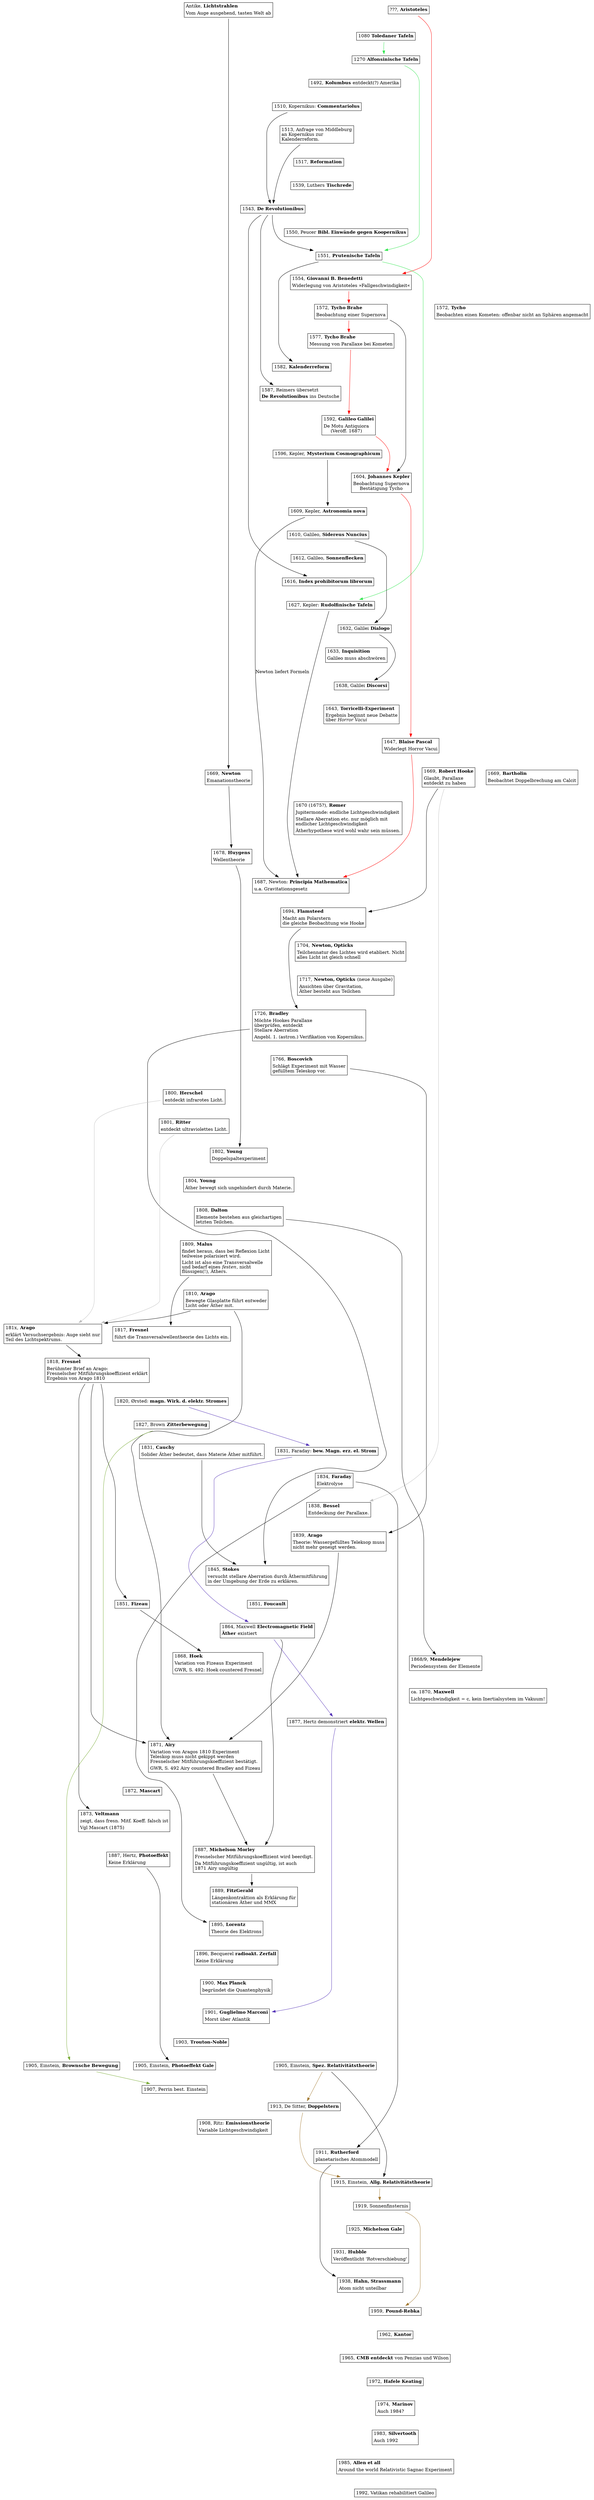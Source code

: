 digraph A {

  node [shape=plaintext];

   j_Aristoteles [ //_{
     label = <
       <table border="1" cellborder="0">
       <tr><td align="left">???, <b>Aristoteles</b></td></tr>
       </table>
     >
   ]; //_}

   j_antike_lichtstrahlen [ //_{
     label = <
       <table border="1" cellborder="0">
       <tr><td align="left">Antike, <b>Lichtstrahlen</b></td></tr>
       <tr><td align="left">Vom Auge ausgehend, tasten Welt ab</td></tr>
       </table>
     >
   ]; //_}

   {rank=same j_Aristoteles j_antike_lichtstrahlen}

   j_1080_Toledaner_Tafeln [ //_{
     label = <
       <table border="1" cellborder="0">
       <tr><td align="left">1080 <b>Toledaner Tafeln</b></td></tr>
       </table>
     >
   ]; //_}

   j_1270_Alfonsinische_Tafeln [ //_{
     label = <
       <table border="1" cellborder="0">
       <tr><td align="left">1270 <b>Alfonsinische Tafeln</b></td></tr>
       </table>
     >
   ]; //_}

   j_1492_Kolumbus [ //_{
     label = <
       <table border="1" cellborder="0">
       <tr><td align="left">1492, <b>Kolumbus</b> entdeckt(?) Amerika</td></tr>
       </table>
     >
   ] //_}

 //_{ 15xx

   j_1510_Commentariolus [ //_{
     label = <
       <table border="1" cellborder="0">
       <tr><td align="left">1510, Kopernikus: <b>Commentariolus</b></td></tr>
       </table>
     >
   ]; //_}

   j_1513_Middelburg [ //_{
     label = <
       <table border="1" cellborder="0">
       <tr><td align="left">1513, Anfrage von Middleburg<br align="left"/>an Kopernikus zur<br align="left"/>Kalenderreform.<br align="left"/></td></tr>
       </table>
     >
   ]; //_}
   
   j_1517_Reformation [ //_{
     label = <
       <table border="1" cellborder="0">
       <tr><td align="left">1517, <b>Reformation</b></td></tr>
       </table>
     >
   ]; //_}

   j_1539_luther [ //_{
     label = <
       <table border="1" cellborder="0">
       <tr><td align="left">1539, Luthers <b>Tischrede</b></td></tr>
       </table>
     >
   ]; //_}

   j_1543_De_Revolutionibus [ //_{
     label = <
       <table border="1" cellborder="0">
       <tr><td align="left">1543, <b>De Revolutionibus</b></td></tr>
       </table>
     >
   ];
   j_1513_Middelburg -> j_1543_De_Revolutionibus;
   j_1510_Commentariolus -> j_1543_De_Revolutionibus;
 //_}

   j_1550_Peucer [ //_{
     label = <
       <table border="1" cellborder="0">
       <tr><td align="left">1550, Peucer <b>Bibl. Einwände gegen Koopernikus</b></td></tr>
       </table>
     >
   ]; //_}

   j_1551_Prutenische_Tafeln [ //_{
     label = <
       <table border="1" cellborder="0">
       <tr><td align="left">1551, <b>Prutenische Tafeln</b></td></tr>
       </table>
     >
   ];
   j_1543_De_Revolutionibus -> j_1551_Prutenische_Tafeln;
 //_}

   j_1554_Benedetti [ //_{
     label = <
       <table border="1" cellborder="0">
       <tr><td align="left">1554, <b>Giovanni B. Benedetti</b></td></tr>
       <tr><td align="left">Widerlegung von Aristoteles »Fallgeschwindigkeit«</td></tr>
       </table>
     >
   ]; //_}

 //_{ 1572
   j_1572_Tycho [ //_{
     label = <
       <table border="1" cellborder="0">
       <tr><td align="left">1572, <b>Tycho</b></td></tr>
       <tr><td align="left">Beobachten einen Kometen: offenbar nicht an Sphären angemacht</td></tr>
       </table>
      >
   ]; //_}

   j_1572_Brahe [ //_{
     label = <
       <table border="1" cellborder="0">
       <tr><td align="left">1572, <b>Tycho Brahe</b></td></tr>
       <tr><td align="left">Beobachtung einer Supernova</td></tr>
       </table>
     >
   ]; //_}

   {rank=same j_1572_Tycho j_1572_Brahe}
 //_}

   j_1577_Brahe [ //_{
     label = <
       <table border="1" cellborder="0">
       <tr><td align="left">1577, <b>Tycho Brahe</b></td></tr>
       <tr><td align="left">Messung von Parallaxe bei Kometen</td></tr>
       </table>
     >
   ]; //_}

   j_1582_Kalenderreform [ //_{
     label = <
       <table border="1" cellborder="0">
       <tr><td align="left">1582, <b>Kalenderreform</b></td></tr>
       </table>
     >
   ];
   j_1551_Prutenische_Tafeln -> j_1582_Kalenderreform;
 //_}

   j_1587_Reimers [ //_{
     label = <
       <table border="1" cellborder="0">
       <tr><td align="left">1587, Reimers übersetzt</td></tr>
       <tr><td align="left"><b>De Revolutionibus</b> ins Deutsche</td></tr>
       </table>
     >
   ];
   j_1543_De_Revolutionibus -> j_1587_Reimers;
 //_}

   j_1592_De_Motu [ //_{
     label = <
       <table border="1" cellborder="0">
       <tr><td align="left">1592, <b>Galileo Galilei</b></td></tr>
       <tr><td align="left">De Motu Antiquiora<br align="left"/>(Veröff. 1687)</td></tr>
       </table>
     >
   ]; //_}

   j_1596_Mysterium_Cosmographicum [ //_{
     label = <
       <table border="1" cellborder="0">
       <tr><td align="left">1596, Kepler, <b>Mysterium Cosmographicum</b></td></tr>
       </table>
     >
   ]; //_}

 //_}

 //_{ 16xx

   j_1604_Kepler [ //_{
     label = <
       <table border="1" cellborder="0">
       <tr><td align="left">1604, <b>Johannes Kepler</b></td></tr>
       <tr><td align="left">Beobachtung Supernova<br align="left"/>Bestätigung Tycho</td></tr>
       </table>
     >
   ];
   j_1572_Brahe -> j_1604_Kepler;
   //_}

   j_1609_Astronomia_nova [ //_{
     label = <
       <table border="1" cellborder="0">
       <tr><td align="left">1609, Kepler, <b>Astronomia nova</b></td></tr>
       </table>
     >
   ];
   j_1596_Mysterium_Cosmographicum -> j_1609_Astronomia_nova;
 //_}

   j_1610_sidereus_nuncius [ //_{
     label = <
       <table border="1" cellborder="0">
       <tr><td align="left">1610, Galileo, <b>Sidereus Nuncius</b></td></tr>
       </table>
     >
   ]; //_}

   j_1612_sonnenflecken [ //_{
     label = <
       <table border="1" cellborder="0">
       <tr><td align="left">1612, Galileo, <b>Sonnenflecken</b></td></tr>
       </table>
     >
   ]; //_}

   j_1616_index [ //_{
     label = <
       <table border="1" cellborder="0">
       <tr><td align="left">1616, <b>Index prohibitorum librorum</b></td></tr>
       </table>
     >
   ];
   j_1543_De_Revolutionibus -> j_1616_index;
 //_}

   j_1627_Rudolfinische_Tafeln [ //_{
     label = <
       <table border="1" cellborder="0">
       <tr><td align="left">1627, Kepler: <b>Rudolfinische Tafeln</b></td></tr>
       </table>
     >
   ];
   j_1080_Toledaner_Tafeln -> j_1270_Alfonsinische_Tafeln -> j_1551_Prutenische_Tafeln -> j_1627_Rudolfinische_Tafeln [color="#33e651"]; /* Ephemeriden */
 //_}

   j_1632_galilei_dialogo [ //_{
     label = <
       <table border="1" cellborder="0">
       <tr><td align="left">1632, Galilei <b>Dialogo</b></td></tr>
       </table>
     >
   ]; //_}

   j_1633_Inquisition [ //_{
     label = <
       <table border="1" cellborder="0">
       <tr><td align="left">1633, <b>Inquisition</b></td></tr>
       <tr><td align="left">Galileo muss abschwören</td></tr>
       </table>
     >
   ]; //_}

   j_1638_galilei_discorsi [ //_{
     label = <
       <table border="1" cellborder="0">
       <tr><td align="left">1638, Galilei <b>Discorsi</b></td></tr>
       </table>
     >
   ];

   j_1610_sidereus_nuncius  -> j_1632_galilei_dialogo -> j_1638_galilei_discorsi;
   
   //_}

   j_1643_Torricelli [ //_{
     label = <
       <table border="1" cellborder="0">
       <tr><td align="left">1643, <b>Torricelli-Experiment</b></td></tr>
       <tr><td align="left">Ergebnis beginnt neue Debatte<br align="left"/>über <i>Horror Vacui</i><br align="left"/></td></tr>
       </table>
     >
   ]; //_}

   j_1647_Pascal [ //_{
     label = <
       <table border="1" cellborder="0">
       <tr><td align="left">1647, <b>Blaise Pascal</b></td></tr>
       <tr><td align="left">Widerlegt Horror Vacui</td></tr>
       </table>
     >
   ]; //_}

   //_{ 1699
   j_1669_Hooke [ //_{
     label = <
       <table border="1" cellborder="0">
       <tr><td align="left">1669, <b>Robert Hooke</b></td></tr>
       <tr><td align="left">Glaubt, Parallaxe<br align="left"/>entdeckt zu haben</td></tr>
       </table>
     >
   ]; //_}

   j_1669_Bartholin [ //_{
     label = <
       <table border="1" cellborder="0">
       <tr><td align="left">1669, <b>Bartholin</b></td></tr>
       <tr><td align="left">Beobachtet Doppelbrechung am Calcit</td></tr>
       </table>
     >
   ]; //_}

   j_1669_Newton [ //_{
     label = <
       <table border="1" cellborder="0">
       <tr><td align="left">1669, <b>Newton</b></td></tr>
       <tr><td align="left">Emanationstheorie</td></tr>
       </table>
     >
   ]; //_}
   {rank=same j_1669_Hooke j_1669_Newton j_1669_Bartholin}
 //_}

   j_1670_Roemer [ //_{
     label = <
       <table border="1" cellborder="0">
       <tr><td align="left">1670 (1675?), <b>Rømer</b></td></tr>
       <tr><td align="left">Jupitermonde: endliche Lichtgeschwindigkeit</td></tr>
       <tr><td align="left">Stellare Aberration etc. nur möglich mit<br align="left"/>endlicher Lichtgeschwindigkeit<br align="left"/></td></tr>
       <tr><td align="left">Ätherhypothese wird wohl wahr sein müssen.</td></tr>
       </table>
     >
   ]; //_}

   j_1678_Huygens [ //_{
     label = <
       <table border="1" cellborder="0">
       <tr><td align="left">1678, <b>Huygens</b></td></tr>
       <tr><td align="left">Wellentheorie</td></tr>
       </table>
     >
   ]; //_}

   j_1687_Newton [ //_{
     label = <
       <table border="1" cellborder="0">
       <tr><td align="left">1687, Newton: <b>Principia Mathematica</b></td></tr>
       <tr><td align="left">u.a. Gravitationsgesetz</td></tr>
       </table>
     >
   ];
   j_1609_Astronomia_nova -> j_1687_Newton [ label="Newton liefert Formeln" lblstyle="above, sloped"];
   j_1627_Rudolfinische_Tafeln -> j_1687_Newton; //_}

   j_1694_Flamsteed [ //_{
     label = <
       <table border="1" cellborder="0">
       <tr><td align="left">1694, <b>Flamsteed</b></td></tr>
       <tr><td align="left">Macht am Polarstern<br align="left"/>die gleiche Beobachtung wie Hooke<br align="left"/></td></tr>
       </table>
     >
   ]; //_}

 //_}

 //_{ 17xx

   j_1704_Newton [ //_{
     label = <
       <table border="1" cellborder="0">
       <tr><td align="left">1704, <b>Newton, Opticks</b></td></tr>
       <tr><td align="left">Teilchennatur des Lichtes wird etabliert. Nicht<br align="left"/>alles Licht ist gleich schnell<br align="left"/></td></tr>
       </table>
     >
   ]; //_}

   j_1717_Newton [ //_{
     label = <
       <table border="1" cellborder="0">
       <tr><td align="left">1717, <b>Newton, Opticks</b> (neue Ausgabe)</td></tr>
       <tr><td align="left">Ansichten über Gravitation,<br align="left"/>Äther besteht aus Teilchen<br align="left"/></td></tr>
       </table>
     >
   ]; //_}

   j_1726_Bradley [ //_{
     label = <
       <table border="1" cellborder="0">
       <tr><td align="left">1726, <b>Bradley</b></td></tr>
       <tr><td align="left">Möchte Hookes Parallaxe<br align="left"/>überprüfen, entdeckt<br align="left"/>Stellare Aberration<br align="left"/></td></tr>
       <tr><td align="left">Angebl. 1. (astron.) Verifikation von Kopernikus.</td></tr>
       </table>
     >
   ]; //_}

   j_1766_Boscovitch [ //_{
     label = <
       <table border="1" cellborder="0">
       <tr><td align="left">1766, <b>Boscovich</b></td></tr>
       <tr><td align="left">Schlägt Experiment mit Wasser<br align="left"/>gefülltem Teleskop vor.<br align="left"/></td></tr>
       </table>
     >
   ]; //_}

   j_1800_Herschel [ //_{
     label = <
       <table border="1" cellborder="0">
       <tr><td align="left">1800, <b>Herschel</b></td></tr>
       <tr><td align="left">entdeckt infrarotes Licht.</td></tr>
       </table>
     >
   ]; //_}
 //_}

 //_{ 18xx
 //_{ 1800-
   j_1801_Ritter [ //_{
     label = <
       <table border="1" cellborder="0">
       <tr><td align="left">1801, <b>Ritter</b></td></tr>
       <tr><td align="left">entdeckt ultraviolettes Licht.</td></tr>
       </table>
     >
   ]; //_}

   j_1802_Young [ //_{
     label = <
       <table border="1" cellborder="0">
       <tr><td align="left">1802, <b>Young</b></td></tr>
       <tr><td align="left">Doppelspaltexperiment</td></tr>
       </table>
     >
   ]; //_}

   j_antike_lichtstrahlen -> j_1669_Newton -> j_1678_Huygens -> j_1802_Young; /* Natur des Lichts */

   j_1804_Young [ //_{
     label = <
       <table border="1" cellborder="0">
       <tr><td align="left">1804, <b>Young</b></td></tr>
       <tr><td align="left">Äther bewegt sich ungehindert durch Materie.</td></tr>
       </table>
     >
   ]; //_}

   j_1808_Dalton [ /*  2016-Mettenheim...pdf */ //_{
     label = <
       <table border="1" cellborder="0">
       <tr><td align="left">1808, <b>Dalton</b></td></tr> 
       <tr><td align="left">Elemente bestehen aus gleichartigen<br align="left"/>letzten Teilchen.<br align="left"/></td></tr> 
       </table>
     >
   ]; //_}

   j_1809_Malus [ //_{
     label = <
       <table border="1" cellborder="0">
       <tr><td align="left">1809, <b>Malus</b></td></tr>
       <tr><td align="left">findet heraus, dass bei Reflexion Licht<br align="left"/>teilweise polarisiert wird.<br align="left"/></td></tr>
       <tr><td align="left">Licht ist also eine Transversalwelle<br align="left"/>und bedarf eines <i>festen</i>, nicht<br align="left"/>flüssigen(!), Äthers.<br align="left"/></td></tr>
       </table>
     >
   ]; //_}

   j_1810_Arago [ //_{
     label = <
       <table border="1" cellborder="0">
       <tr><td align="left">1810, <b>Arago</b></td></tr>
       <tr><td align="left">Bewegte Glasplatte führt entweder<br align="left"/>Licht oder Äther mit.<br align="left"/></td></tr>
       </table>
     >
   ]; //_}

   j_181x_Arago [ //_{
     label = <
       <table border="1" cellborder="0">
       <tr><td align="left">181x, <b>Arago</b></td></tr>
       <tr><td align="left">erklärt Versuchsergebnis: Auge sieht nur<br align="left"/>Teil des Lichtspektrums.<br align="left"/></td></tr>
       </table>
     >
   ];
   j_1800_Herschel -> j_181x_Arago [color=grey];
   j_1801_Ritter   -> j_181x_Arago [color=grey];
   j_1810_Arago    -> j_181x_Arago; //_}

   j_1817_Fresnel [ //_{
     label = <
       <table border="1" cellborder="0">
       <tr><td align="left">1817, <b>Fresnel</b></td></tr>
       <tr><td align="left">führt die Transversalwellentheorie des Lichts ein.</td></tr>
       </table>
     >
   ]; //_}

   j_1818_Fresnel [ //_{
     label = <
       <table border="1" cellborder="0">
       <tr><td align="left">1818, <b>Fresnel</b></td></tr>
       <tr><td align="left">Berühmter Brief an Arago:<br align="left"/>Fresnelscher Mitführungskoeffizient erklärt<br align="left"/>Ergebnis von Arago 1810<br align="left"/></td></tr>
       </table>
     >
   ];
   j_181x_Arago -> j_1818_Fresnel; //_}

 //_}
 //_{ 1820-

   j_1820_Orsted [ //_{
     label = <
       <table border="1" cellborder="0">
       <tr><td align="left">1820, Ørsted: <b>magn. Wirk. d. elektr. Stromes</b></td></tr>
       </table>
     >
   ]; //_}

   j_1827_Brown [ //_{
     label = <
       <table border="1" cellborder="0">
       <tr><td align="left">1827, Brown <b>Zitterbewegung</b></td></tr>
       </table>
     >
   ]; //_}

   j_1831_Cauchy [ //_{
     label = <
       <table border="1" cellborder="0">
       <tr><td align="left">1831, <b>Cauchy</b></td></tr>
       <tr><td align="left">Solider Äther bedeutet, dass Materie Äther mitführt.</td></tr>
       </table>
     >
   ]; //_}

   j_1831_Faraday [ //_{
     label = <
       <table border="1" cellborder="0">
       <tr><td align="left">1831, Faraday: <b>bew. Magn. erz. el. Strom</b></td></tr>
       </table>
     >
   ]; //_}
   {rank=same j_1831_Faraday j_1831_Cauchy}

   j_1834_Faraday [ /*  2016-Mettenheim...pdf */ //_{
     label = <
       <table border="1" cellborder="0">
       <tr><td align="left">1834, <b>Faraday</b></td></tr> 
       <tr><td align="left">Elektrolyse</td></tr> 
       </table>
     >
   ]; //_}

   j_1838_Bessel [ //_{
     label = <
       <table border="1" cellborder="0">
       <tr><td align="left">1838, <b>Bessel</b></td></tr>
       <tr><td align="left">Entdeckung der Parallaxe.</td></tr>
       </table>
     >
   ]; //_}

   j_1839_Arago [ //_{
     label = <
       <table border="1" cellborder="0">
       <tr><td align="left">1839, <b>Arago</b></td></tr>
       <tr><td align="left">Theorie: Wassergefülltes Teleksop muss<br align="left"/>nicht mehr geneigt werden.<br align="left"/></td></tr>
       </table>
     >
   ]; //_}
 //_}
 //_{ 1840- 

   j_1845_Stokes [ //_{
     label = <
       <table border="1" cellborder="0">
       <tr><td align="left">1845, <b>Stokes</b></td></tr>
       <tr><td align="left">versucht stellare Aberration durch Äthermitführung<br align="left"/>in der Umgebung der Erde zu erklären.<br align="left"/></td></tr>
       </table>
     >
   ];
   j_1831_Cauchy -> j_1845_Stokes;
   //_}

   j_1851_Fizeau [ //_{
     label = <
       <table border="1" cellborder="0">
       <tr><td align="left">1851, <b>Fizeau</b></td></tr>
       </table>
     >
   ]; //_}

   j_1851_Foucault [ //_{
     label = <
       <table border="1" cellborder="0">
       <tr><td align="left">1851, <b>Foucault</b></td></tr>
       </table>
     >
   ]; //_}
   {rank=same j_1851_Fizeau j_1851_Foucault}

   j_1864_Maxwell_Electromagnetic_Field [ //_{
     label = <
       <table border="1" cellborder="0">
       <tr><td align="left">1864, Maxwell <b>Electromagnetic Field</b></td></tr>
       <tr><td align="left"><b>Äther</b> existiert</td></tr>
       </table>
     >
   ]; 
   
   //_}

   j_1868_Hoek [ //_{
     label = <
       <table border="1" cellborder="0">
       <tr><td align="left">1868, <b>Hoek</b></td></tr>
       <tr><td align="left">Variation von Fizeaus Experiment</td></tr>
       <tr><td align="left">GWR, S. 492: Hoek countered Fresnel</td></tr>
       </table>
     >
   ]; //_}

   j_1868_Mendelejew [ /*  2016-Mettenheim...pdf */ //_{
     label = <
       <table border="1" cellborder="0">
       <tr><td align="left">1868/9, <b>Mendelejew</b></td></tr> 
       <tr><td align="left">Periodensystem der Elemente</td></tr> 
       </table>
     >
   ]; //_}
   {rank=same j_1868_Mendelejew j_1868_Hoek }

   j_1870_Maxwell [ //_{
     label = <
       <table border="1" cellborder="0">
       <tr><td align="left">ca. 1870, <b>Maxwell</b></td></tr>
       <tr><td align="left">Lichtgeschwindigkeit = c, kein Inertialsystem im Vakuum!</td></tr>
       </table>
      >
   ]; //_}

   j_1808_Dalton -> j_1868_Mendelejew;
 //_}
 //_{ 1860-
   j_1871_Airy [ //_{
     label = <
       <table border="1" cellborder="0">
       <tr><td align="left">1871, <b>Airy</b></td></tr>
       <tr><td align="left">Variation von Aragos 1810 Experiment<br align="left"/>Teleskop muss nicht gekippt werden<br align="left"/>Fresnelscher Mitführungskoeffizient bestätigt.<br align="left"/></td></tr>
       <tr><td align="left">GWR, S. 492 Airy countered Bradley and Fizeau</td></tr>
       </table>
     >
   ]; //_}

   j_1872_Mascart [ //_{
     label = <
       <table border="1" cellborder="0">
       <tr><td align="left">1872, <b>Mascart</b></td></tr>
       </table>
     >
   ]; //_}

   j_1873_Veltmann [ //_{
     label = <
       <table border="1" cellborder="0">
       <tr><td align="left">1873, <b>Veltmann</b></td></tr>
       <tr><td align="left">zeigt, dass fresn. Mitf. Koeff. falsch ist</td></tr>
       <tr><td align="left">Vgl Mascart (1875)</td></tr>
       </table>
     >
   ];
   j_1818_Fresnel -> j_1873_Veltmann; //_}

   j_1877_Hertz [ //_{
     label = <
       <table border="1" cellborder="0">
       <tr><td align="left">1877, Hertz demonstriert <b>elektr. Wellen</b></td></tr>
       </table>
     >
   ];
   
   //_}

   j_1887_MM [ //_{
     label = <
       <table border="1" cellborder="0">
       <tr><td align="left">1887, <b>Michelson Morley</b></td></tr>
       <tr><td align="left">Fresnelscher Mitführungskoeffizient wird beerdigt.</td></tr>
       <tr><td align="left">Da Mitführungskoeffizient ungültig, ist auch<br align="left"/>1871 Airy ungültig<br align="left"/></td></tr>
       </table>
     >
   ];

   j_1864_Maxwell_Electromagnetic_Field -> j_1887_MM;
   
   //_}

   j_1887_Hertz_Photoeffekt [ //_{
     label = <
       <table border="1" cellborder="0">
       <tr><td align="left">1887, Hertz, <b>Photoeffekt</b></td></tr>
       <tr><td align="left">Keine Erklärung</td></tr>
       </table>
     >
   ]; //_}
   
   {rank=same j_1887_Hertz_Photoeffekt j_1887_MM}

   j_1889_FitzGerald [ //_{
     label = <
       <table border="1" cellborder="0">
       <tr><td align="left">1889, <b>FitzGerald</b></td></tr>
       <tr><td align="left">Längenkontraktion als Erklärung für<br align="left"/>stationären Äther und MMX<br align="left"/></td></tr>
       </table>
      >
   ]; //_}

   j_1895_Lorentz [ /*  2016-Mettenheim...pdf */ //_{
     label = <
       <table border="1" cellborder="0">
       <tr><td align="left">1895, <b>Lorentz</b></td></tr> 
       <tr><td align="left">Theorie des Elektrons</td></tr> 
       </table>
     >
   ];
   j_1834_Faraday -> j_1895_Lorentz; //_}

   j_1896_Becquerel [ //_{
     label = <
       <table border="1" cellborder="0">
       <tr><td align="left">1896, Becquerel <b>radioakt. Zerfall</b></td></tr>
       <tr><td align="left">Keine Erklärung</td></tr>
       </table>
     >
    ]; //_}
 //_}

 //_}

 //_{ 19xx

 //_{ 1910-

   j_1900_Planck [ //_{
     label = <
       <table border="1" cellborder="0">
       <tr><td align="left">1900, <b>Max Planck</b></td></tr>
       <tr><td align="left">begründet die Quantenphysik</td></tr>
       </table>
     >
   ]; //_}
  
   j_1901_Marconi [ //_{
     label = <
       <table border="1" cellborder="0">
       <tr><td align="left">1901, <b>Guglielmo Marconi</b></td></tr>
       <tr><td align="left">Morst über Atlantik</td></tr>
       </table>
     >
   ]; 
   
   j_1820_Orsted -> j_1831_Faraday -> j_1864_Maxwell_Electromagnetic_Field -> j_1877_Hertz -> j_1901_Marconi [color="#5533b7"];
   //_}

   j_1903_Trouton_Noble [ //_{
     label = <
       <table border="1" cellborder="0">
       <tr><td align="left">1903, <b>Trouton-Noble</b></td></tr>
       </table>
     >
   ]; //_}

   j_1905_Einstein_Photoeffekt [ //_{
     label = <
       <table border="1" cellborder="0">
       <tr><td align="left">1905, Einstein, <b>Photoeffekt Gale</b></td></tr>
       </table>
     >
    ];
    j_1887_Hertz_Photoeffekt -> j_1905_Einstein_Photoeffekt;
    
    //_}

   j_1905_Einstein_Brown [ //_{
     label = <
       <table border="1" cellborder="0">
       <tr><td align="left">1905, Einstein, <b>Brownsche Bewegung</b></td></tr>
       </table>
     >
    ];

    //_}

   j_1905_Einstein_SRT [ //_{
     label = <
       <table border="1" cellborder="0">
       <tr><td align="left">1905, Einstein, <b>Spez. Relativitätstheorie</b></td></tr>
       </table>
     >
    ];

    //_}

    {rank=same j_1905_Einstein_Brown j_1905_Einstein_Photoeffekt j_1905_Einstein_SRT}

   j_1907_Perrin [ //_{
     label = <
       <table border="1" cellborder="0">
       <tr><td align="left">1907, Perrin best. Einstein</td></tr>
       </table>
     >
    ];

    j_1827_Brown -> j_1905_Einstein_Brown -> j_1907_Perrin [color="#77aa33"];
  //_}

   j_1908_Ritz [ //_{
     label = <
       <table border="1" cellborder="0">
       <tr><td align="left">1908, Ritz: <b>Emissionstheorie</b></td></tr>
       <tr><td align="left">Variable Lichtgeschwindigkeit</td></tr>
       </table>
     >
    ]; //_}

  //_}

   j_1911_Rutherford [ /*  2016-Mettenheim...pdf */ //_{
     label = <
       <table border="1" cellborder="0">
       <tr><td align="left">1911, <b>Rutherford</b></td></tr> 
       <tr><td align="left">planetarisches Atommodell</td></tr> 
       </table>
     >
   ];
   j_1834_Faraday -> j_1911_Rutherford; //_}

   j_1913_De_Sitter [ //_{
     label = <
       <table border="1" cellborder="0">
       <tr><td align="left">1913, De Sitter, <b>Doppelstern</b></td></tr>
       </table>
     >
    ]; //_}

   j_1915_Einstein_ART [ //_{
     label = <
       <table border="1" cellborder="0">
       <tr><td align="left">1915, Einstein, <b>Allg. Relativitätstheorie</b></td></tr>
       </table>
     >
    ];

    j_1905_Einstein_SRT -> j_1915_Einstein_ART;

 //_}

   j_1919_Sonnenfinsternis [ //_{
     label = <
       <table border="1" cellborder="0">
       <tr><td align="left">1919, Sonnenfinsternis</td></tr>
       </table>
     >
    ]; //_}

   j_1925_Michelson_Gale [ //_{
     label = <
       <table border="1" cellborder="0">
       <tr><td align="left">1925, <b>Michelson Gale</b></td></tr>
       </table>
     >
    ]; //_}

   j_1931_Hubble [ //_{
     label = <
       <table border="1" cellborder="0">
       <tr><td align="left">1931, <b>Hubble</b></td></tr>
       <tr><td align="left">Veröffentlicht 'Rotverschiebung'</td></tr>
       </table>
     >
   ]; //_}

   j_1938_Hahn_Strassmann [ /*  2016-Mettenheim...pdf */ //_{
     label = <
       <table border="1" cellborder="0">
       <tr><td align="left">1938, <b>Hahn, Strassmann</b></td></tr> 
       <tr><td align="left">Atom nicht unteilbar</td></tr> 
       </table>
     >
   ]; //_}

   j_1959_Pound_Rebka [ //_{
     label = <
       <table border="1" cellborder="0">
       <tr><td align="left">1959, <b>Pound-Rebka</b></td></tr>
       </table>
      >
   ]; //_}

   j_1905_Einstein_SRT -> j_1913_De_Sitter -> j_1915_Einstein_ART -> j_1919_Sonnenfinsternis -> j_1959_Pound_Rebka [color="#a37a33"]; // Tests der Relativitätstheorie

   j_1962_Kantor [ //_{
     label = <
       <table border="1" cellborder="0">
       <tr><td align="left">1962, <b>Kantor</b></td></tr>
       </table>
      >
   ]; //_}

   j_1965_CMB_entdeckt [ //_{
     label = <
       <table border="1" cellborder="0">
       <tr><td align="left">1965, <b>CMB entdeckt</b> von Penzias und Wilson</td></tr>
       </table>
     >
   ]; //_}

   j_1972_Hafele_Keating [ //_{
     label = <
       <table border="1" cellborder="0">
       <tr><td align="left">1972, <b>Hafele Keating</b></td></tr>
       </table>
     >
   ]; //_}

   j_1974_Marinov [ //_{
     label = <
       <table border="1" cellborder="0">
       <tr><td align="left">1974, <b>Marinov</b></td></tr>
       <tr><td align="left">Auch 1984?</td></tr>
       </table>
     >
   ]; //_}

   j_1983_Silvertooth [ //_{
     label = <
       <table border="1" cellborder="0">
       <tr><td align="left">1983, <b>Silvertooth</b></td></tr>
       <tr><td align="left">Auch 1992</td></tr>
       </table>
      >
   ]; //_}

   j_1985_Allan_et_al [ //_{
     label = <
       <table border="1" cellborder="0">
       <tr><td align="left">1985, <b>Allen et all</b></td></tr>
       <tr><td align="left">Around the world Relativistic Sagnac Experiment</td></tr>
       </table>
      >
   ]; //_}

   j_1992_vatikan [  //_{
     label = <
       <table border="1" cellborder="0">
       <tr><td align="left">1992, Vatikan rehabilitiert Galileo</td></tr> 
       </table>
     >
   ]; //_}

 //_}
  
   j_1887_MM->j_1889_FitzGerald;

   /* Widerlegungen von Aristoteles */
   j_Aristoteles -> j_1554_Benedetti -> j_1572_Brahe -> j_1577_Brahe -> j_1592_De_Motu ->
   j_1604_Kepler -> j_1647_Pascal -> j_1687_Newton [color=red];

   j_1911_Rutherford -> j_1938_Hahn_Strassmann;

   j_1669_Hooke -> j_1694_Flamsteed-> j_1726_Bradley;

   j_1726_Bradley -> j_1845_Stokes;

   j_1669_Hooke -> j_1838_Bessel [color=grey];

   j_1810_Arago -> j_1871_Airy;
   j_1818_Fresnel -> j_1851_Fizeau -> j_1868_Hoek;


   j_1766_Boscovitch-> j_1839_Arago -> j_1871_Airy;

   j_1809_Malus -> j_1817_Fresnel;

   j_1818_Fresnel -> j_1871_Airy -> j_1887_MM;




   j_Aristoteles -> j_1080_Toledaner_Tafeln -> j_1270_Alfonsinische_Tafeln -> j_1492_Kolumbus -> j_1510_Commentariolus -> j_1513_Middelburg -> j_1517_Reformation -> j_1539_luther -> j_1543_De_Revolutionibus -> j_1550_Peucer -> j_1551_Prutenische_Tafeln -> j_1554_Benedetti -> j_1572_Brahe ->
   j_1577_Brahe -> j_1582_Kalenderreform -> j_1587_Reimers -> 
   j_1592_De_Motu -> j_1596_Mysterium_Cosmographicum -> j_1604_Kepler -> j_1609_Astronomia_nova -> j_1610_sidereus_nuncius -> j_1612_sonnenflecken -> j_1616_index -> j_1627_Rudolfinische_Tafeln -> 
   j_1632_galilei_dialogo -> j_1633_Inquisition -> j_1638_galilei_discorsi -> j_1643_Torricelli -> j_1647_Pascal ->
   j_1669_Hooke -> j_1670_Roemer -> j_1678_Huygens -> j_1687_Newton -> j_1694_Flamsteed -> j_1704_Newton -> j_1717_Newton -> j_1726_Bradley -> j_1766_Boscovitch -> j_1800_Herschel ->
   j_1801_Ritter -> j_1802_Young -> j_1804_Young -> j_1808_Dalton -> j_1809_Malus ->
   j_1810_Arago-> j_1817_Fresnel -> j_1818_Fresnel -> j_1820_Orsted -> j_1827_Brown -> j_1831_Faraday -> j_1834_Faraday -> j_1838_Bessel -> j_1839_Arago -> j_1845_Stokes -> j_1851_Foucault ->
   j_1864_Maxwell_Electromagnetic_Field -> j_1868_Hoek -> j_1868_Mendelejew -> j_1870_Maxwell -> j_1877_Hertz -> 
   j_1871_Airy -> j_1872_Mascart -> j_1873_Veltmann -> j_1887_Hertz_Photoeffekt -> j_1887_MM -> j_1889_FitzGerald -> j_1895_Lorentz -> j_1896_Becquerel -> j_1900_Planck -> j_1901_Marconi -> j_1903_Trouton_Noble ->
   j_1905_Einstein_Photoeffekt -> j_1907_Perrin -> j_1908_Ritz -> j_1911_Rutherford -> j_1915_Einstein_ART -> j_1919_Sonnenfinsternis -> j_1925_Michelson_Gale -> j_1931_Hubble -> j_1938_Hahn_Strassmann -> j_1959_Pound_Rebka -> j_1962_Kantor ->
   j_1965_CMB_entdeckt -> j_1972_Hafele_Keating -> j_1974_Marinov -> j_1983_Silvertooth -> j_1985_Allan_et_al -> j_1992_vatikan
   [style=invisible arrowhead=none];




}
